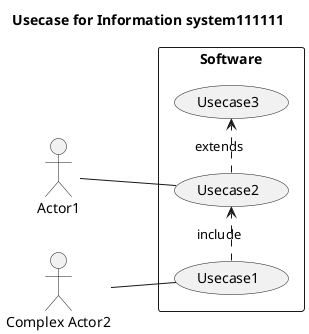 @startuml

title Usecase for Information system111111

left to right direction

actor Actor1
actor :Complex Actor2:

rectangle Software {

    usecase (Usecase1)
    usecase (Usecase2)
    usecase (Usecase3)

   :Complex Actor2: -- (Usecase1)
   (Usecase1) .> (Usecase2) : include
   (Usecase2) .> (Usecase3) : extends
   Actor1 -- (Usecase2)
}

@enduml

